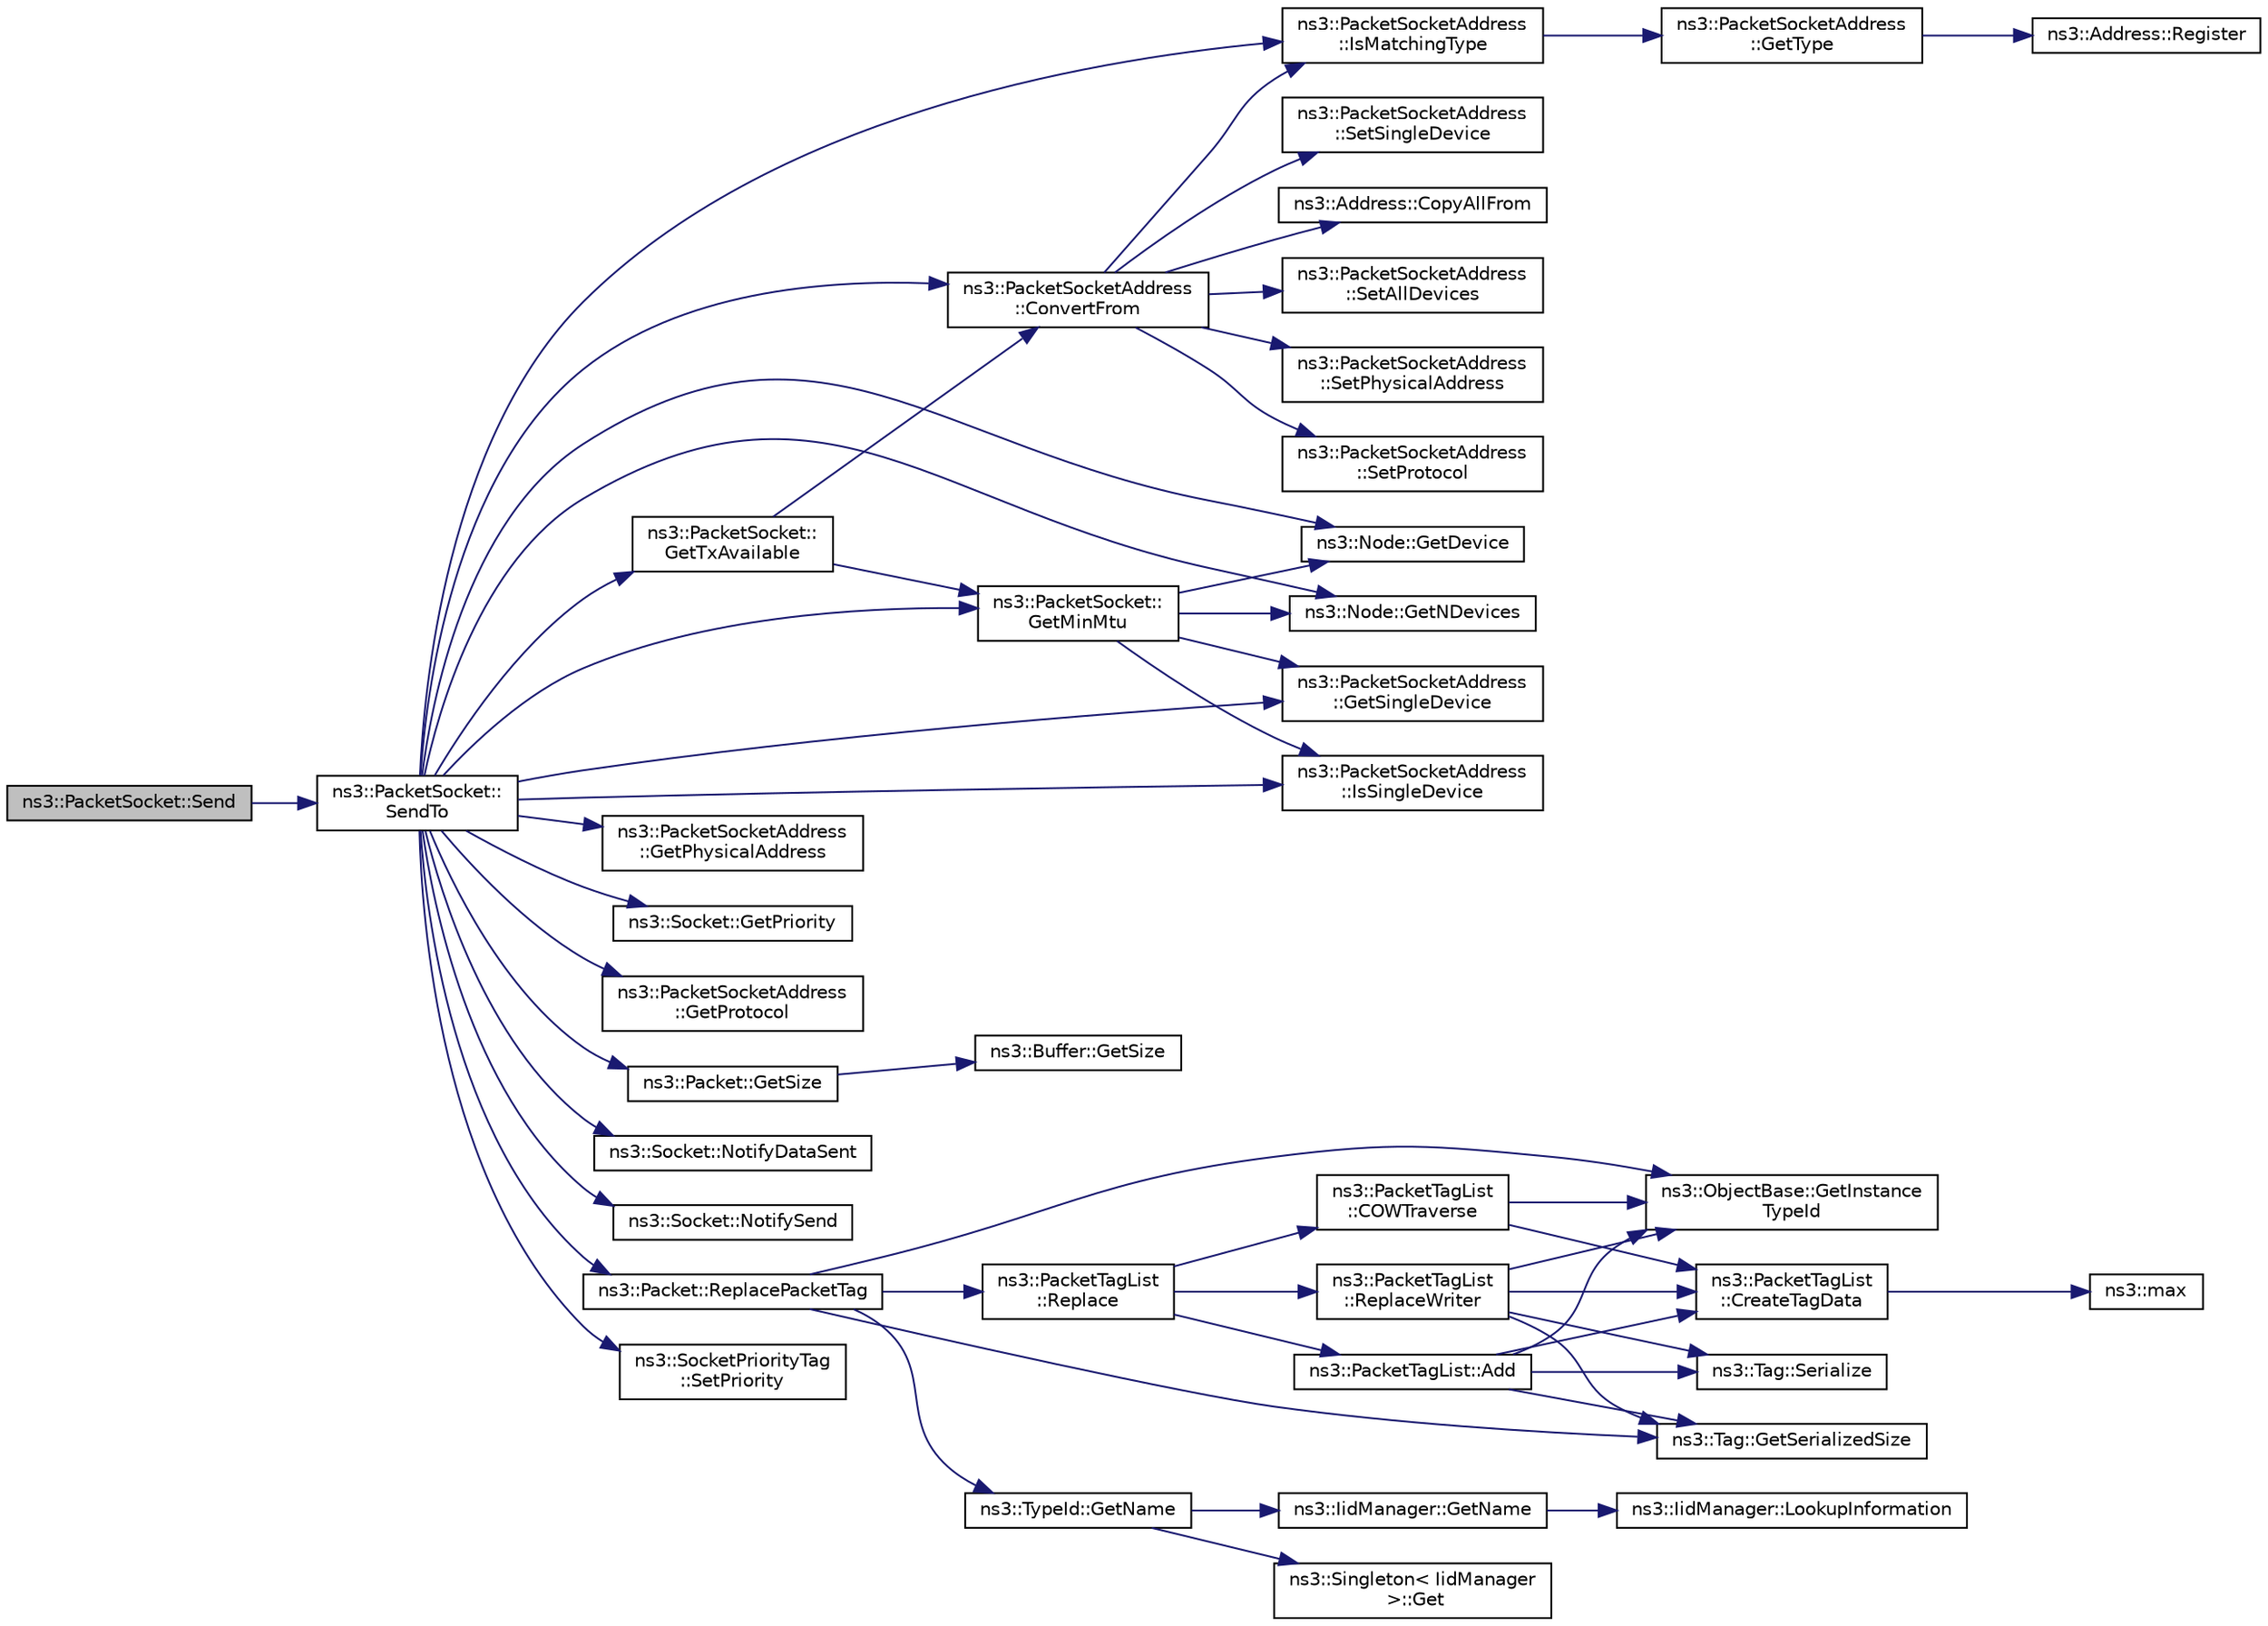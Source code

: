 digraph "ns3::PacketSocket::Send"
{
 // LATEX_PDF_SIZE
  edge [fontname="Helvetica",fontsize="10",labelfontname="Helvetica",labelfontsize="10"];
  node [fontname="Helvetica",fontsize="10",shape=record];
  rankdir="LR";
  Node1 [label="ns3::PacketSocket::Send",height=0.2,width=0.4,color="black", fillcolor="grey75", style="filled", fontcolor="black",tooltip="Send data (or dummy data) to the remote host."];
  Node1 -> Node2 [color="midnightblue",fontsize="10",style="solid",fontname="Helvetica"];
  Node2 [label="ns3::PacketSocket::\lSendTo",height=0.2,width=0.4,color="black", fillcolor="white", style="filled",URL="$classns3_1_1_packet_socket.html#a66dc5b7e29ad76f07ff46368f75b9165",tooltip="Send data to a specified peer."];
  Node2 -> Node3 [color="midnightblue",fontsize="10",style="solid",fontname="Helvetica"];
  Node3 [label="ns3::PacketSocketAddress\l::ConvertFrom",height=0.2,width=0.4,color="black", fillcolor="white", style="filled",URL="$classns3_1_1_packet_socket_address.html#ab90d0401de757d2da5bf1ad07af2ecf5",tooltip=" "];
  Node3 -> Node4 [color="midnightblue",fontsize="10",style="solid",fontname="Helvetica"];
  Node4 [label="ns3::Address::CopyAllFrom",height=0.2,width=0.4,color="black", fillcolor="white", style="filled",URL="$classns3_1_1_address.html#aaf5b61c614b93ec9e15b7d9266379087",tooltip=" "];
  Node3 -> Node5 [color="midnightblue",fontsize="10",style="solid",fontname="Helvetica"];
  Node5 [label="ns3::PacketSocketAddress\l::IsMatchingType",height=0.2,width=0.4,color="black", fillcolor="white", style="filled",URL="$classns3_1_1_packet_socket_address.html#a9426c99ec2c26c22d3920ca5c63ae1cd",tooltip=" "];
  Node5 -> Node6 [color="midnightblue",fontsize="10",style="solid",fontname="Helvetica"];
  Node6 [label="ns3::PacketSocketAddress\l::GetType",height=0.2,width=0.4,color="black", fillcolor="white", style="filled",URL="$classns3_1_1_packet_socket_address.html#a703aa2fb4a6a54902db175138723d6c9",tooltip="Return the Type of address."];
  Node6 -> Node7 [color="midnightblue",fontsize="10",style="solid",fontname="Helvetica"];
  Node7 [label="ns3::Address::Register",height=0.2,width=0.4,color="black", fillcolor="white", style="filled",URL="$classns3_1_1_address.html#a75d239c79bb3c39d64a8db4f2d3d9b20",tooltip="Allocate a new type id for a new type of address."];
  Node3 -> Node8 [color="midnightblue",fontsize="10",style="solid",fontname="Helvetica"];
  Node8 [label="ns3::PacketSocketAddress\l::SetAllDevices",height=0.2,width=0.4,color="black", fillcolor="white", style="filled",URL="$classns3_1_1_packet_socket_address.html#a9bfc218130b3c7777ff684157a56e42f",tooltip="Set the address to match all the outgoing NetDevice."];
  Node3 -> Node9 [color="midnightblue",fontsize="10",style="solid",fontname="Helvetica"];
  Node9 [label="ns3::PacketSocketAddress\l::SetPhysicalAddress",height=0.2,width=0.4,color="black", fillcolor="white", style="filled",URL="$classns3_1_1_packet_socket_address.html#a9452f9410a97e57344e464e25c2ab0f3",tooltip="Set the destination address."];
  Node3 -> Node10 [color="midnightblue",fontsize="10",style="solid",fontname="Helvetica"];
  Node10 [label="ns3::PacketSocketAddress\l::SetProtocol",height=0.2,width=0.4,color="black", fillcolor="white", style="filled",URL="$classns3_1_1_packet_socket_address.html#a9020962e39c238277f3b2f0de605647a",tooltip="Set the protocol."];
  Node3 -> Node11 [color="midnightblue",fontsize="10",style="solid",fontname="Helvetica"];
  Node11 [label="ns3::PacketSocketAddress\l::SetSingleDevice",height=0.2,width=0.4,color="black", fillcolor="white", style="filled",URL="$classns3_1_1_packet_socket_address.html#ad1caa016f4d27c9d5f2c06dbfc53f8a3",tooltip="Set the address to match only a specified NetDevice."];
  Node2 -> Node12 [color="midnightblue",fontsize="10",style="solid",fontname="Helvetica"];
  Node12 [label="ns3::Node::GetDevice",height=0.2,width=0.4,color="black", fillcolor="white", style="filled",URL="$classns3_1_1_node.html#ad5e10d46d12a255573c53d5db0fc043b",tooltip="Retrieve the index-th NetDevice associated to this node."];
  Node2 -> Node13 [color="midnightblue",fontsize="10",style="solid",fontname="Helvetica"];
  Node13 [label="ns3::PacketSocket::\lGetMinMtu",height=0.2,width=0.4,color="black", fillcolor="white", style="filled",URL="$classns3_1_1_packet_socket.html#a9e09e488b754856373c248b1e311acd4",tooltip="Get the minimum MTU supported by the NetDevices bound to a specific address."];
  Node13 -> Node12 [color="midnightblue",fontsize="10",style="solid",fontname="Helvetica"];
  Node13 -> Node14 [color="midnightblue",fontsize="10",style="solid",fontname="Helvetica"];
  Node14 [label="ns3::Node::GetNDevices",height=0.2,width=0.4,color="black", fillcolor="white", style="filled",URL="$classns3_1_1_node.html#ab160c405a94d258f6fc5e4e3fd33cecd",tooltip=" "];
  Node13 -> Node15 [color="midnightblue",fontsize="10",style="solid",fontname="Helvetica"];
  Node15 [label="ns3::PacketSocketAddress\l::GetSingleDevice",height=0.2,width=0.4,color="black", fillcolor="white", style="filled",URL="$classns3_1_1_packet_socket_address.html#ad2801c3e0cbffd53da178735df96a82b",tooltip="Get the device this address is bound to."];
  Node13 -> Node16 [color="midnightblue",fontsize="10",style="solid",fontname="Helvetica"];
  Node16 [label="ns3::PacketSocketAddress\l::IsSingleDevice",height=0.2,width=0.4,color="black", fillcolor="white", style="filled",URL="$classns3_1_1_packet_socket_address.html#a6128f95b8619e15aa267833c38c766d9",tooltip="Checks if the address is bound to a specified NetDevice."];
  Node2 -> Node14 [color="midnightblue",fontsize="10",style="solid",fontname="Helvetica"];
  Node2 -> Node17 [color="midnightblue",fontsize="10",style="solid",fontname="Helvetica"];
  Node17 [label="ns3::PacketSocketAddress\l::GetPhysicalAddress",height=0.2,width=0.4,color="black", fillcolor="white", style="filled",URL="$classns3_1_1_packet_socket_address.html#a952e94eb73807b7bac5de51fa5307c27",tooltip="Get the destination address."];
  Node2 -> Node18 [color="midnightblue",fontsize="10",style="solid",fontname="Helvetica"];
  Node18 [label="ns3::Socket::GetPriority",height=0.2,width=0.4,color="black", fillcolor="white", style="filled",URL="$classns3_1_1_socket.html#a0f7c9448fb07c84952735c7b1fb170ba",tooltip="Query the priority value of this socket."];
  Node2 -> Node19 [color="midnightblue",fontsize="10",style="solid",fontname="Helvetica"];
  Node19 [label="ns3::PacketSocketAddress\l::GetProtocol",height=0.2,width=0.4,color="black", fillcolor="white", style="filled",URL="$classns3_1_1_packet_socket_address.html#a7d4f01a4a9d5c85f823520cb5b40c81b",tooltip="Get the protocol."];
  Node2 -> Node15 [color="midnightblue",fontsize="10",style="solid",fontname="Helvetica"];
  Node2 -> Node20 [color="midnightblue",fontsize="10",style="solid",fontname="Helvetica"];
  Node20 [label="ns3::Packet::GetSize",height=0.2,width=0.4,color="black", fillcolor="white", style="filled",URL="$classns3_1_1_packet.html#afff7cb1ff518ee6dc0d424e10a5ad6ec",tooltip="Returns the the size in bytes of the packet (including the zero-filled initial payload)."];
  Node20 -> Node21 [color="midnightblue",fontsize="10",style="solid",fontname="Helvetica"];
  Node21 [label="ns3::Buffer::GetSize",height=0.2,width=0.4,color="black", fillcolor="white", style="filled",URL="$classns3_1_1_buffer.html#a60c9172d2b102f8856c81b2126c8b209",tooltip=" "];
  Node2 -> Node22 [color="midnightblue",fontsize="10",style="solid",fontname="Helvetica"];
  Node22 [label="ns3::PacketSocket::\lGetTxAvailable",height=0.2,width=0.4,color="black", fillcolor="white", style="filled",URL="$classns3_1_1_packet_socket.html#a3b7c4884648f1f5be9c284b29618525e",tooltip="Returns the number of bytes which can be sent in a single call to Send."];
  Node22 -> Node3 [color="midnightblue",fontsize="10",style="solid",fontname="Helvetica"];
  Node22 -> Node13 [color="midnightblue",fontsize="10",style="solid",fontname="Helvetica"];
  Node2 -> Node5 [color="midnightblue",fontsize="10",style="solid",fontname="Helvetica"];
  Node2 -> Node16 [color="midnightblue",fontsize="10",style="solid",fontname="Helvetica"];
  Node2 -> Node23 [color="midnightblue",fontsize="10",style="solid",fontname="Helvetica"];
  Node23 [label="ns3::Socket::NotifyDataSent",height=0.2,width=0.4,color="black", fillcolor="white", style="filled",URL="$classns3_1_1_socket.html#ae478fc503f7041a1da5e9db361f1ae20",tooltip="Notify through the callback (if set) that some data have been sent."];
  Node2 -> Node24 [color="midnightblue",fontsize="10",style="solid",fontname="Helvetica"];
  Node24 [label="ns3::Socket::NotifySend",height=0.2,width=0.4,color="black", fillcolor="white", style="filled",URL="$classns3_1_1_socket.html#a34cd5de5b9feeadd6ba8973b954c3d5f",tooltip="Notify through the callback (if set) that some data have been sent."];
  Node2 -> Node25 [color="midnightblue",fontsize="10",style="solid",fontname="Helvetica"];
  Node25 [label="ns3::Packet::ReplacePacketTag",height=0.2,width=0.4,color="black", fillcolor="white", style="filled",URL="$classns3_1_1_packet.html#afb014ae9f4adddbfc51c64b085bfd405",tooltip="Replace the value of a packet tag."];
  Node25 -> Node26 [color="midnightblue",fontsize="10",style="solid",fontname="Helvetica"];
  Node26 [label="ns3::ObjectBase::GetInstance\lTypeId",height=0.2,width=0.4,color="black", fillcolor="white", style="filled",URL="$classns3_1_1_object_base.html#abe5b43a6f5b99a92a4c3122db31f06fb",tooltip="Get the most derived TypeId for this Object."];
  Node25 -> Node27 [color="midnightblue",fontsize="10",style="solid",fontname="Helvetica"];
  Node27 [label="ns3::TypeId::GetName",height=0.2,width=0.4,color="black", fillcolor="white", style="filled",URL="$classns3_1_1_type_id.html#abc4965475a579c2afdc668d7a7d58374",tooltip="Get the name."];
  Node27 -> Node28 [color="midnightblue",fontsize="10",style="solid",fontname="Helvetica"];
  Node28 [label="ns3::Singleton\< IidManager\l \>::Get",height=0.2,width=0.4,color="black", fillcolor="white", style="filled",URL="$classns3_1_1_singleton.html#a80a2cd3c25a27ea72add7a9f7a141ffa",tooltip="Get a pointer to the singleton instance."];
  Node27 -> Node29 [color="midnightblue",fontsize="10",style="solid",fontname="Helvetica"];
  Node29 [label="ns3::IidManager::GetName",height=0.2,width=0.4,color="black", fillcolor="white", style="filled",URL="$classns3_1_1_iid_manager.html#a6658aaa8120efd885e98addb76a6f1d4",tooltip="Get the name of a type id."];
  Node29 -> Node30 [color="midnightblue",fontsize="10",style="solid",fontname="Helvetica"];
  Node30 [label="ns3::IidManager::LookupInformation",height=0.2,width=0.4,color="black", fillcolor="white", style="filled",URL="$classns3_1_1_iid_manager.html#a84af06b798b21fa700469a3ac5f65f3f",tooltip="Retrieve the information record for a type."];
  Node25 -> Node31 [color="midnightblue",fontsize="10",style="solid",fontname="Helvetica"];
  Node31 [label="ns3::Tag::GetSerializedSize",height=0.2,width=0.4,color="black", fillcolor="white", style="filled",URL="$classns3_1_1_tag.html#a01c8efdea943fd8cce2ef5d4d67eefa6",tooltip=" "];
  Node25 -> Node32 [color="midnightblue",fontsize="10",style="solid",fontname="Helvetica"];
  Node32 [label="ns3::PacketTagList\l::Replace",height=0.2,width=0.4,color="black", fillcolor="white", style="filled",URL="$classns3_1_1_packet_tag_list.html#a6a6bc266832b2cead6cf42e3daee1041",tooltip="Replace the value of a tag."];
  Node32 -> Node33 [color="midnightblue",fontsize="10",style="solid",fontname="Helvetica"];
  Node33 [label="ns3::PacketTagList::Add",height=0.2,width=0.4,color="black", fillcolor="white", style="filled",URL="$classns3_1_1_packet_tag_list.html#af0d2442e29d24184d7c439f69977fbad",tooltip="Add a tag to the head of this branch."];
  Node33 -> Node34 [color="midnightblue",fontsize="10",style="solid",fontname="Helvetica"];
  Node34 [label="ns3::PacketTagList\l::CreateTagData",height=0.2,width=0.4,color="black", fillcolor="white", style="filled",URL="$classns3_1_1_packet_tag_list.html#abfab9cfb3a21336e2f7962cc51fcff94",tooltip="Allocate and construct a TagData struct, sizing the data area large enough to serialize dataSize byte..."];
  Node34 -> Node35 [color="midnightblue",fontsize="10",style="solid",fontname="Helvetica"];
  Node35 [label="ns3::max",height=0.2,width=0.4,color="black", fillcolor="white", style="filled",URL="$namespacens3.html#a548291fa9e4e7d6a57814dfcbbebce9b",tooltip=" "];
  Node33 -> Node26 [color="midnightblue",fontsize="10",style="solid",fontname="Helvetica"];
  Node33 -> Node31 [color="midnightblue",fontsize="10",style="solid",fontname="Helvetica"];
  Node33 -> Node36 [color="midnightblue",fontsize="10",style="solid",fontname="Helvetica"];
  Node36 [label="ns3::Tag::Serialize",height=0.2,width=0.4,color="black", fillcolor="white", style="filled",URL="$classns3_1_1_tag.html#ac9aa7c4f923da5d2c82de94690101dc3",tooltip=" "];
  Node32 -> Node37 [color="midnightblue",fontsize="10",style="solid",fontname="Helvetica"];
  Node37 [label="ns3::PacketTagList\l::COWTraverse",height=0.2,width=0.4,color="black", fillcolor="white", style="filled",URL="$classns3_1_1_packet_tag_list.html#a7d98f0fe590d22f8224d718af0ac9713",tooltip="Traverse the list implementing copy-on-write, using Writer."];
  Node37 -> Node34 [color="midnightblue",fontsize="10",style="solid",fontname="Helvetica"];
  Node37 -> Node26 [color="midnightblue",fontsize="10",style="solid",fontname="Helvetica"];
  Node32 -> Node38 [color="midnightblue",fontsize="10",style="solid",fontname="Helvetica"];
  Node38 [label="ns3::PacketTagList\l::ReplaceWriter",height=0.2,width=0.4,color="black", fillcolor="white", style="filled",URL="$classns3_1_1_packet_tag_list.html#a21cfeb795e3ef3a688d6114272d41c53",tooltip="Copy-on-write implementing Replace."];
  Node38 -> Node34 [color="midnightblue",fontsize="10",style="solid",fontname="Helvetica"];
  Node38 -> Node26 [color="midnightblue",fontsize="10",style="solid",fontname="Helvetica"];
  Node38 -> Node31 [color="midnightblue",fontsize="10",style="solid",fontname="Helvetica"];
  Node38 -> Node36 [color="midnightblue",fontsize="10",style="solid",fontname="Helvetica"];
  Node2 -> Node39 [color="midnightblue",fontsize="10",style="solid",fontname="Helvetica"];
  Node39 [label="ns3::SocketPriorityTag\l::SetPriority",height=0.2,width=0.4,color="black", fillcolor="white", style="filled",URL="$classns3_1_1_socket_priority_tag.html#aca4be6f3e7c133189a76171488be5cf4",tooltip="Set the tag's priority."];
}
